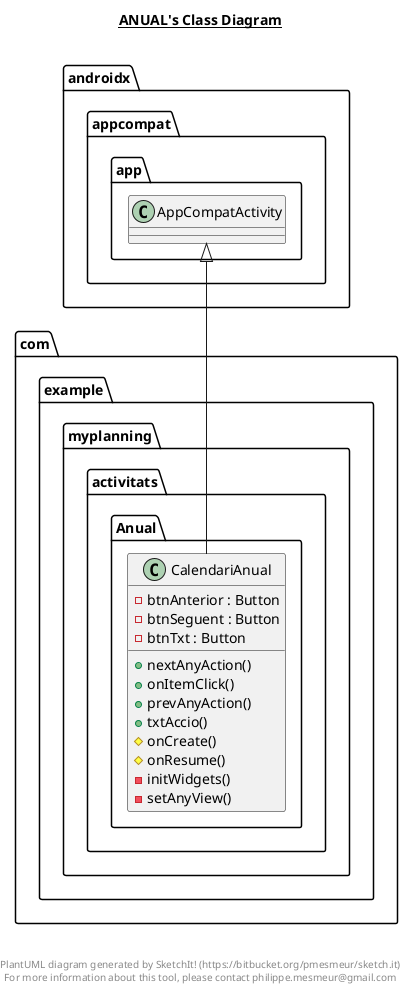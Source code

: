 @startuml

title __ANUAL's Class Diagram__\n

  namespace com.example.myplanning {
    namespace activitats {
      namespace Anual {
        class com.example.myplanning.activitats.Anual.CalendariAnual {
            - btnAnterior : Button
            - btnSeguent : Button
            - btnTxt : Button
            + nextAnyAction()
            + onItemClick()
            + prevAnyAction()
            + txtAccio()
            # onCreate()
            # onResume()
            - initWidgets()
            - setAnyView()
        }
      }
    }
  }
  

  com.example.myplanning.activitats.Anual.CalendariAnual -up-|> androidx.appcompat.app.AppCompatActivity


right footer


PlantUML diagram generated by SketchIt! (https://bitbucket.org/pmesmeur/sketch.it)
For more information about this tool, please contact philippe.mesmeur@gmail.com
endfooter

@enduml
